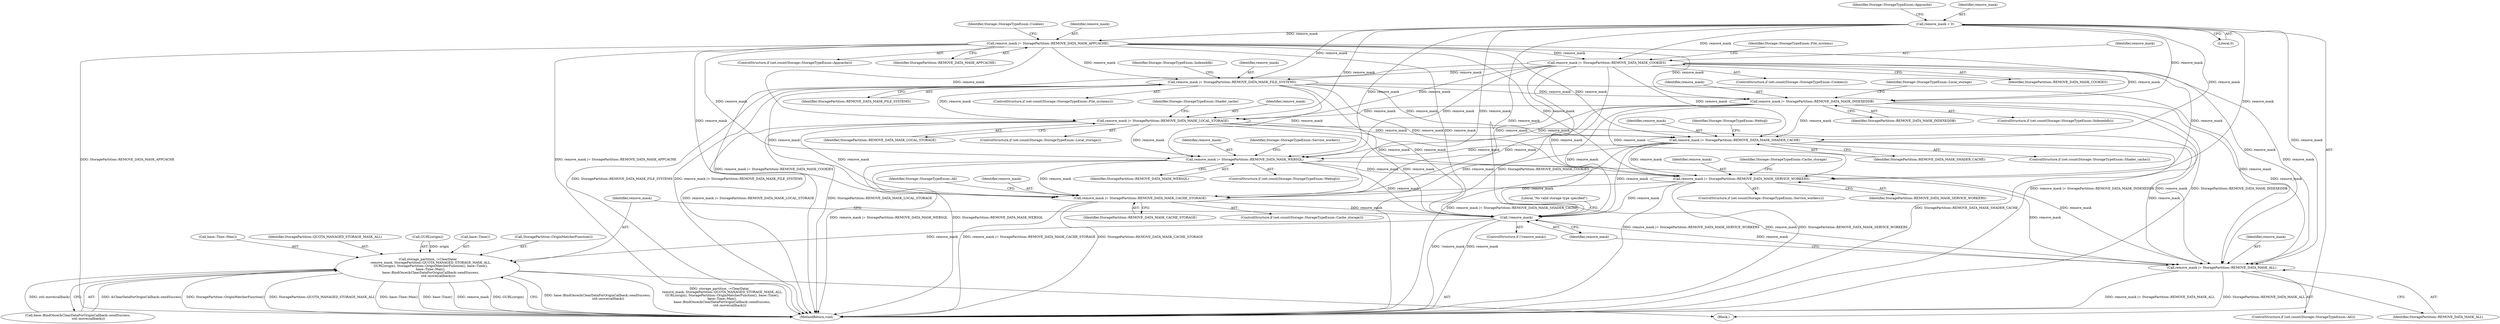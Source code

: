 digraph "0_Chrome_3c8e4852477d5b1e2da877808c998dc57db9460f_29@API" {
"1000194" [label="(Call,!remove_mask)"];
"1000184" [label="(Call,remove_mask |= StoragePartition::REMOVE_DATA_MASK_CACHE_STORAGE)"];
"1000178" [label="(Call,remove_mask |= StoragePartition::REMOVE_DATA_MASK_SERVICE_WORKERS)"];
"1000148" [label="(Call,remove_mask |= StoragePartition::REMOVE_DATA_MASK_FILE_SYSTEMS)"];
"1000142" [label="(Call,remove_mask |= StoragePartition::REMOVE_DATA_MASK_COOKIES)"];
"1000136" [label="(Call,remove_mask |= StoragePartition::REMOVE_DATA_MASK_APPCACHE)"];
"1000130" [label="(Call,remove_mask = 0)"];
"1000172" [label="(Call,remove_mask |= StoragePartition::REMOVE_DATA_MASK_WEBSQL)"];
"1000160" [label="(Call,remove_mask |= StoragePartition::REMOVE_DATA_MASK_LOCAL_STORAGE)"];
"1000154" [label="(Call,remove_mask |= StoragePartition::REMOVE_DATA_MASK_INDEXEDDB)"];
"1000166" [label="(Call,remove_mask |= StoragePartition::REMOVE_DATA_MASK_SHADER_CACHE)"];
"1000190" [label="(Call,remove_mask |= StoragePartition::REMOVE_DATA_MASK_ALL)"];
"1000201" [label="(Call,storage_partition_->ClearData(\n      remove_mask, StoragePartition::QUOTA_MANAGED_STORAGE_MASK_ALL,\n      GURL(origin), StoragePartition::OriginMatcherFunction(), base::Time(),\n      base::Time::Max(),\n      base::BindOnce(&ClearDataForOriginCallback::sendSuccess,\n                     std::move(callback))))"];
"1000133" [label="(ControlStructure,if (set.count(Storage::StorageTypeEnum::Appcache)))"];
"1000104" [label="(Block,)"];
"1000177" [label="(Identifier,Storage::StorageTypeEnum::Service_workers)"];
"1000154" [label="(Call,remove_mask |= StoragePartition::REMOVE_DATA_MASK_INDEXEDDB)"];
"1000148" [label="(Call,remove_mask |= StoragePartition::REMOVE_DATA_MASK_FILE_SYSTEMS)"];
"1000172" [label="(Call,remove_mask |= StoragePartition::REMOVE_DATA_MASK_WEBSQL)"];
"1000155" [label="(Identifier,remove_mask)"];
"1000159" [label="(Identifier,Storage::StorageTypeEnum::Local_storage)"];
"1000181" [label="(ControlStructure,if (set.count(Storage::StorageTypeEnum::Cache_storage)))"];
"1000167" [label="(Identifier,remove_mask)"];
"1000136" [label="(Call,remove_mask |= StoragePartition::REMOVE_DATA_MASK_APPCACHE)"];
"1000190" [label="(Call,remove_mask |= StoragePartition::REMOVE_DATA_MASK_ALL)"];
"1000203" [label="(Identifier,StoragePartition::QUOTA_MANAGED_STORAGE_MASK_ALL)"];
"1000147" [label="(Identifier,Storage::StorageTypeEnum::File_systems)"];
"1000139" [label="(ControlStructure,if (set.count(Storage::StorageTypeEnum::Cookies)))"];
"1000142" [label="(Call,remove_mask |= StoragePartition::REMOVE_DATA_MASK_COOKIES)"];
"1000187" [label="(ControlStructure,if (set.count(Storage::StorageTypeEnum::All)))"];
"1000192" [label="(Identifier,StoragePartition::REMOVE_DATA_MASK_ALL)"];
"1000189" [label="(Identifier,Storage::StorageTypeEnum::All)"];
"1000179" [label="(Identifier,remove_mask)"];
"1000145" [label="(ControlStructure,if (set.count(Storage::StorageTypeEnum::File_systems)))"];
"1000138" [label="(Identifier,StoragePartition::REMOVE_DATA_MASK_APPCACHE)"];
"1000130" [label="(Call,remove_mask = 0)"];
"1000171" [label="(Identifier,Storage::StorageTypeEnum::Websql)"];
"1000169" [label="(ControlStructure,if (set.count(Storage::StorageTypeEnum::Websql)))"];
"1000202" [label="(Identifier,remove_mask)"];
"1000174" [label="(Identifier,StoragePartition::REMOVE_DATA_MASK_WEBSQL)"];
"1000183" [label="(Identifier,Storage::StorageTypeEnum::Cache_storage)"];
"1000144" [label="(Identifier,StoragePartition::REMOVE_DATA_MASK_COOKIES)"];
"1000151" [label="(ControlStructure,if (set.count(Storage::StorageTypeEnum::Indexeddb)))"];
"1000204" [label="(Call,GURL(origin))"];
"1000168" [label="(Identifier,StoragePartition::REMOVE_DATA_MASK_SHADER_CACHE)"];
"1000153" [label="(Identifier,Storage::StorageTypeEnum::Indexeddb)"];
"1000135" [label="(Identifier,Storage::StorageTypeEnum::Appcache)"];
"1000132" [label="(Literal,0)"];
"1000156" [label="(Identifier,StoragePartition::REMOVE_DATA_MASK_INDEXEDDB)"];
"1000201" [label="(Call,storage_partition_->ClearData(\n      remove_mask, StoragePartition::QUOTA_MANAGED_STORAGE_MASK_ALL,\n      GURL(origin), StoragePartition::OriginMatcherFunction(), base::Time(),\n      base::Time::Max(),\n      base::BindOnce(&ClearDataForOriginCallback::sendSuccess,\n                     std::move(callback))))"];
"1000149" [label="(Identifier,remove_mask)"];
"1000163" [label="(ControlStructure,if (set.count(Storage::StorageTypeEnum::Shader_cache)))"];
"1000175" [label="(ControlStructure,if (set.count(Storage::StorageTypeEnum::Service_workers)))"];
"1000186" [label="(Identifier,StoragePartition::REMOVE_DATA_MASK_CACHE_STORAGE)"];
"1000160" [label="(Call,remove_mask |= StoragePartition::REMOVE_DATA_MASK_LOCAL_STORAGE)"];
"1000185" [label="(Identifier,remove_mask)"];
"1000173" [label="(Identifier,remove_mask)"];
"1000165" [label="(Identifier,Storage::StorageTypeEnum::Shader_cache)"];
"1000166" [label="(Call,remove_mask |= StoragePartition::REMOVE_DATA_MASK_SHADER_CACHE)"];
"1000162" [label="(Identifier,StoragePartition::REMOVE_DATA_MASK_LOCAL_STORAGE)"];
"1000131" [label="(Identifier,remove_mask)"];
"1000191" [label="(Identifier,remove_mask)"];
"1000200" [label="(Literal,\"No valid storage type specified\")"];
"1000209" [label="(Call,base::BindOnce(&ClearDataForOriginCallback::sendSuccess,\n                     std::move(callback)))"];
"1000178" [label="(Call,remove_mask |= StoragePartition::REMOVE_DATA_MASK_SERVICE_WORKERS)"];
"1000207" [label="(Call,base::Time())"];
"1000150" [label="(Identifier,StoragePartition::REMOVE_DATA_MASK_FILE_SYSTEMS)"];
"1000214" [label="(MethodReturn,void)"];
"1000195" [label="(Identifier,remove_mask)"];
"1000157" [label="(ControlStructure,if (set.count(Storage::StorageTypeEnum::Local_storage)))"];
"1000206" [label="(Call,StoragePartition::OriginMatcherFunction())"];
"1000208" [label="(Call,base::Time::Max())"];
"1000141" [label="(Identifier,Storage::StorageTypeEnum::Cookies)"];
"1000180" [label="(Identifier,StoragePartition::REMOVE_DATA_MASK_SERVICE_WORKERS)"];
"1000194" [label="(Call,!remove_mask)"];
"1000137" [label="(Identifier,remove_mask)"];
"1000161" [label="(Identifier,remove_mask)"];
"1000193" [label="(ControlStructure,if (!remove_mask))"];
"1000143" [label="(Identifier,remove_mask)"];
"1000184" [label="(Call,remove_mask |= StoragePartition::REMOVE_DATA_MASK_CACHE_STORAGE)"];
"1000194" -> "1000193"  [label="AST: "];
"1000194" -> "1000195"  [label="CFG: "];
"1000195" -> "1000194"  [label="AST: "];
"1000200" -> "1000194"  [label="CFG: "];
"1000202" -> "1000194"  [label="CFG: "];
"1000194" -> "1000214"  [label="DDG: !remove_mask"];
"1000194" -> "1000214"  [label="DDG: remove_mask"];
"1000184" -> "1000194"  [label="DDG: remove_mask"];
"1000178" -> "1000194"  [label="DDG: remove_mask"];
"1000190" -> "1000194"  [label="DDG: remove_mask"];
"1000148" -> "1000194"  [label="DDG: remove_mask"];
"1000172" -> "1000194"  [label="DDG: remove_mask"];
"1000142" -> "1000194"  [label="DDG: remove_mask"];
"1000160" -> "1000194"  [label="DDG: remove_mask"];
"1000136" -> "1000194"  [label="DDG: remove_mask"];
"1000130" -> "1000194"  [label="DDG: remove_mask"];
"1000154" -> "1000194"  [label="DDG: remove_mask"];
"1000166" -> "1000194"  [label="DDG: remove_mask"];
"1000194" -> "1000201"  [label="DDG: remove_mask"];
"1000184" -> "1000181"  [label="AST: "];
"1000184" -> "1000186"  [label="CFG: "];
"1000185" -> "1000184"  [label="AST: "];
"1000186" -> "1000184"  [label="AST: "];
"1000189" -> "1000184"  [label="CFG: "];
"1000184" -> "1000214"  [label="DDG: StoragePartition::REMOVE_DATA_MASK_CACHE_STORAGE"];
"1000184" -> "1000214"  [label="DDG: remove_mask |= StoragePartition::REMOVE_DATA_MASK_CACHE_STORAGE"];
"1000178" -> "1000184"  [label="DDG: remove_mask"];
"1000148" -> "1000184"  [label="DDG: remove_mask"];
"1000172" -> "1000184"  [label="DDG: remove_mask"];
"1000142" -> "1000184"  [label="DDG: remove_mask"];
"1000160" -> "1000184"  [label="DDG: remove_mask"];
"1000136" -> "1000184"  [label="DDG: remove_mask"];
"1000130" -> "1000184"  [label="DDG: remove_mask"];
"1000154" -> "1000184"  [label="DDG: remove_mask"];
"1000166" -> "1000184"  [label="DDG: remove_mask"];
"1000184" -> "1000190"  [label="DDG: remove_mask"];
"1000178" -> "1000175"  [label="AST: "];
"1000178" -> "1000180"  [label="CFG: "];
"1000179" -> "1000178"  [label="AST: "];
"1000180" -> "1000178"  [label="AST: "];
"1000183" -> "1000178"  [label="CFG: "];
"1000178" -> "1000214"  [label="DDG: remove_mask |= StoragePartition::REMOVE_DATA_MASK_SERVICE_WORKERS"];
"1000178" -> "1000214"  [label="DDG: StoragePartition::REMOVE_DATA_MASK_SERVICE_WORKERS"];
"1000148" -> "1000178"  [label="DDG: remove_mask"];
"1000172" -> "1000178"  [label="DDG: remove_mask"];
"1000142" -> "1000178"  [label="DDG: remove_mask"];
"1000160" -> "1000178"  [label="DDG: remove_mask"];
"1000136" -> "1000178"  [label="DDG: remove_mask"];
"1000130" -> "1000178"  [label="DDG: remove_mask"];
"1000154" -> "1000178"  [label="DDG: remove_mask"];
"1000166" -> "1000178"  [label="DDG: remove_mask"];
"1000178" -> "1000190"  [label="DDG: remove_mask"];
"1000148" -> "1000145"  [label="AST: "];
"1000148" -> "1000150"  [label="CFG: "];
"1000149" -> "1000148"  [label="AST: "];
"1000150" -> "1000148"  [label="AST: "];
"1000153" -> "1000148"  [label="CFG: "];
"1000148" -> "1000214"  [label="DDG: remove_mask |= StoragePartition::REMOVE_DATA_MASK_FILE_SYSTEMS"];
"1000148" -> "1000214"  [label="DDG: StoragePartition::REMOVE_DATA_MASK_FILE_SYSTEMS"];
"1000142" -> "1000148"  [label="DDG: remove_mask"];
"1000136" -> "1000148"  [label="DDG: remove_mask"];
"1000130" -> "1000148"  [label="DDG: remove_mask"];
"1000148" -> "1000154"  [label="DDG: remove_mask"];
"1000148" -> "1000160"  [label="DDG: remove_mask"];
"1000148" -> "1000166"  [label="DDG: remove_mask"];
"1000148" -> "1000172"  [label="DDG: remove_mask"];
"1000148" -> "1000190"  [label="DDG: remove_mask"];
"1000142" -> "1000139"  [label="AST: "];
"1000142" -> "1000144"  [label="CFG: "];
"1000143" -> "1000142"  [label="AST: "];
"1000144" -> "1000142"  [label="AST: "];
"1000147" -> "1000142"  [label="CFG: "];
"1000142" -> "1000214"  [label="DDG: remove_mask |= StoragePartition::REMOVE_DATA_MASK_COOKIES"];
"1000142" -> "1000214"  [label="DDG: StoragePartition::REMOVE_DATA_MASK_COOKIES"];
"1000136" -> "1000142"  [label="DDG: remove_mask"];
"1000130" -> "1000142"  [label="DDG: remove_mask"];
"1000142" -> "1000154"  [label="DDG: remove_mask"];
"1000142" -> "1000160"  [label="DDG: remove_mask"];
"1000142" -> "1000166"  [label="DDG: remove_mask"];
"1000142" -> "1000172"  [label="DDG: remove_mask"];
"1000142" -> "1000190"  [label="DDG: remove_mask"];
"1000136" -> "1000133"  [label="AST: "];
"1000136" -> "1000138"  [label="CFG: "];
"1000137" -> "1000136"  [label="AST: "];
"1000138" -> "1000136"  [label="AST: "];
"1000141" -> "1000136"  [label="CFG: "];
"1000136" -> "1000214"  [label="DDG: remove_mask |= StoragePartition::REMOVE_DATA_MASK_APPCACHE"];
"1000136" -> "1000214"  [label="DDG: StoragePartition::REMOVE_DATA_MASK_APPCACHE"];
"1000130" -> "1000136"  [label="DDG: remove_mask"];
"1000136" -> "1000154"  [label="DDG: remove_mask"];
"1000136" -> "1000160"  [label="DDG: remove_mask"];
"1000136" -> "1000166"  [label="DDG: remove_mask"];
"1000136" -> "1000172"  [label="DDG: remove_mask"];
"1000136" -> "1000190"  [label="DDG: remove_mask"];
"1000130" -> "1000104"  [label="AST: "];
"1000130" -> "1000132"  [label="CFG: "];
"1000131" -> "1000130"  [label="AST: "];
"1000132" -> "1000130"  [label="AST: "];
"1000135" -> "1000130"  [label="CFG: "];
"1000130" -> "1000154"  [label="DDG: remove_mask"];
"1000130" -> "1000160"  [label="DDG: remove_mask"];
"1000130" -> "1000166"  [label="DDG: remove_mask"];
"1000130" -> "1000172"  [label="DDG: remove_mask"];
"1000130" -> "1000190"  [label="DDG: remove_mask"];
"1000172" -> "1000169"  [label="AST: "];
"1000172" -> "1000174"  [label="CFG: "];
"1000173" -> "1000172"  [label="AST: "];
"1000174" -> "1000172"  [label="AST: "];
"1000177" -> "1000172"  [label="CFG: "];
"1000172" -> "1000214"  [label="DDG: remove_mask |= StoragePartition::REMOVE_DATA_MASK_WEBSQL"];
"1000172" -> "1000214"  [label="DDG: StoragePartition::REMOVE_DATA_MASK_WEBSQL"];
"1000160" -> "1000172"  [label="DDG: remove_mask"];
"1000154" -> "1000172"  [label="DDG: remove_mask"];
"1000166" -> "1000172"  [label="DDG: remove_mask"];
"1000172" -> "1000190"  [label="DDG: remove_mask"];
"1000160" -> "1000157"  [label="AST: "];
"1000160" -> "1000162"  [label="CFG: "];
"1000161" -> "1000160"  [label="AST: "];
"1000162" -> "1000160"  [label="AST: "];
"1000165" -> "1000160"  [label="CFG: "];
"1000160" -> "1000214"  [label="DDG: remove_mask |= StoragePartition::REMOVE_DATA_MASK_LOCAL_STORAGE"];
"1000160" -> "1000214"  [label="DDG: StoragePartition::REMOVE_DATA_MASK_LOCAL_STORAGE"];
"1000154" -> "1000160"  [label="DDG: remove_mask"];
"1000160" -> "1000166"  [label="DDG: remove_mask"];
"1000160" -> "1000190"  [label="DDG: remove_mask"];
"1000154" -> "1000151"  [label="AST: "];
"1000154" -> "1000156"  [label="CFG: "];
"1000155" -> "1000154"  [label="AST: "];
"1000156" -> "1000154"  [label="AST: "];
"1000159" -> "1000154"  [label="CFG: "];
"1000154" -> "1000214"  [label="DDG: remove_mask |= StoragePartition::REMOVE_DATA_MASK_INDEXEDDB"];
"1000154" -> "1000214"  [label="DDG: StoragePartition::REMOVE_DATA_MASK_INDEXEDDB"];
"1000154" -> "1000166"  [label="DDG: remove_mask"];
"1000154" -> "1000190"  [label="DDG: remove_mask"];
"1000166" -> "1000163"  [label="AST: "];
"1000166" -> "1000168"  [label="CFG: "];
"1000167" -> "1000166"  [label="AST: "];
"1000168" -> "1000166"  [label="AST: "];
"1000171" -> "1000166"  [label="CFG: "];
"1000166" -> "1000214"  [label="DDG: StoragePartition::REMOVE_DATA_MASK_SHADER_CACHE"];
"1000166" -> "1000214"  [label="DDG: remove_mask |= StoragePartition::REMOVE_DATA_MASK_SHADER_CACHE"];
"1000166" -> "1000190"  [label="DDG: remove_mask"];
"1000190" -> "1000187"  [label="AST: "];
"1000190" -> "1000192"  [label="CFG: "];
"1000191" -> "1000190"  [label="AST: "];
"1000192" -> "1000190"  [label="AST: "];
"1000195" -> "1000190"  [label="CFG: "];
"1000190" -> "1000214"  [label="DDG: remove_mask |= StoragePartition::REMOVE_DATA_MASK_ALL"];
"1000190" -> "1000214"  [label="DDG: StoragePartition::REMOVE_DATA_MASK_ALL"];
"1000201" -> "1000104"  [label="AST: "];
"1000201" -> "1000209"  [label="CFG: "];
"1000202" -> "1000201"  [label="AST: "];
"1000203" -> "1000201"  [label="AST: "];
"1000204" -> "1000201"  [label="AST: "];
"1000206" -> "1000201"  [label="AST: "];
"1000207" -> "1000201"  [label="AST: "];
"1000208" -> "1000201"  [label="AST: "];
"1000209" -> "1000201"  [label="AST: "];
"1000214" -> "1000201"  [label="CFG: "];
"1000201" -> "1000214"  [label="DDG: base::BindOnce(&ClearDataForOriginCallback::sendSuccess,\n                     std::move(callback))"];
"1000201" -> "1000214"  [label="DDG: storage_partition_->ClearData(\n      remove_mask, StoragePartition::QUOTA_MANAGED_STORAGE_MASK_ALL,\n      GURL(origin), StoragePartition::OriginMatcherFunction(), base::Time(),\n      base::Time::Max(),\n      base::BindOnce(&ClearDataForOriginCallback::sendSuccess,\n                     std::move(callback)))"];
"1000201" -> "1000214"  [label="DDG: StoragePartition::OriginMatcherFunction()"];
"1000201" -> "1000214"  [label="DDG: StoragePartition::QUOTA_MANAGED_STORAGE_MASK_ALL"];
"1000201" -> "1000214"  [label="DDG: base::Time::Max()"];
"1000201" -> "1000214"  [label="DDG: base::Time()"];
"1000201" -> "1000214"  [label="DDG: remove_mask"];
"1000201" -> "1000214"  [label="DDG: GURL(origin)"];
"1000204" -> "1000201"  [label="DDG: origin"];
"1000209" -> "1000201"  [label="DDG: &ClearDataForOriginCallback::sendSuccess"];
"1000209" -> "1000201"  [label="DDG: std::move(callback)"];
}
